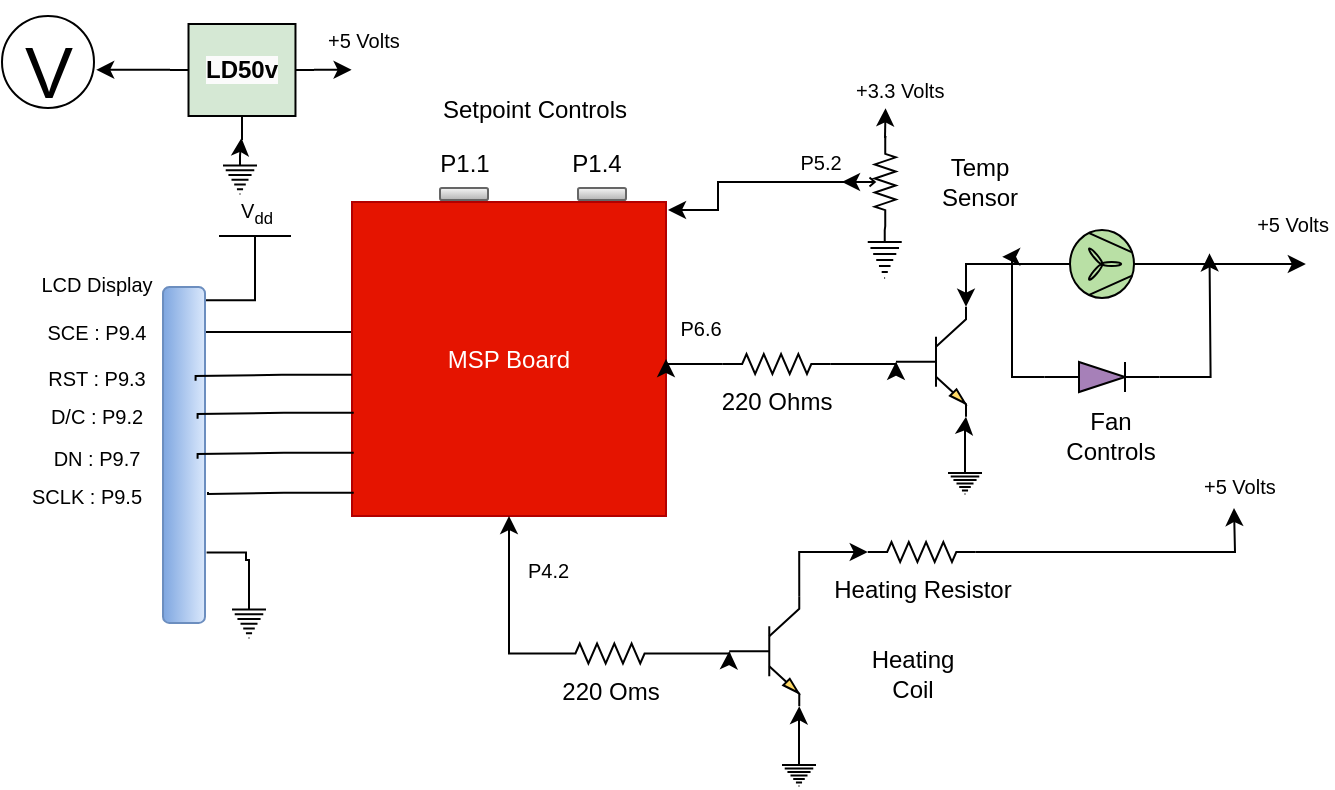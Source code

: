 <mxfile version="20.8.20" type="onedrive"><diagram id="aCQNGbmpIDbcQmdSlRWQ" name="Page-1"><mxGraphModel grid="0" page="1" gridSize="12" guides="1" tooltips="1" connect="1" arrows="1" fold="1" pageScale="1" pageWidth="850" pageHeight="1100" math="0" shadow="0"><root><mxCell id="0"/><mxCell id="1" parent="0"/><mxCell id="9dDSIYy-kxy8Mh8ftrJf-26" style="edgeStyle=orthogonalEdgeStyle;rounded=0;orthogonalLoop=1;jettySize=auto;html=1;exitX=0;exitY=0.25;exitDx=0;exitDy=0;fontSize=10;endArrow=none;endFill=0;startSize=4;endSize=9;entryX=0.173;entryY=0.037;entryDx=0;entryDy=0;entryPerimeter=0;" edge="1" parent="1"><mxGeometry relative="1" as="geometry"><mxPoint x="210.945" y="181.564" as="targetPoint"/><mxPoint x="288" y="183" as="sourcePoint"/><Array as="points"><mxPoint x="288" y="178"/><mxPoint x="211" y="178"/></Array></mxGeometry></mxCell><mxCell id="9dDSIYy-kxy8Mh8ftrJf-1" value="MSP Board" style="whiteSpace=wrap;html=1;aspect=fixed;fillColor=#e51400;fontColor=#ffffff;strokeColor=#B20000;" vertex="1" parent="1"><mxGeometry x="288" y="113" width="157" height="157" as="geometry"/></mxCell><mxCell id="9dDSIYy-kxy8Mh8ftrJf-3" value="" style="rounded=1;whiteSpace=wrap;html=1;rotation=0;fillColor=#f5f5f5;strokeColor=#666666;gradientColor=#b3b3b3;" vertex="1" parent="1"><mxGeometry x="401" y="106" width="24" height="6" as="geometry"/></mxCell><mxCell id="9dDSIYy-kxy8Mh8ftrJf-7" value="P1.1" style="text;html=1;align=center;verticalAlign=middle;resizable=0;points=[];autosize=1;strokeColor=none;fillColor=none;" vertex="1" parent="1"><mxGeometry x="320" y="82" width="48" height="24" as="geometry"/></mxCell><mxCell id="9dDSIYy-kxy8Mh8ftrJf-12" style="edgeStyle=orthogonalEdgeStyle;rounded=0;orthogonalLoop=1;jettySize=auto;html=1;exitX=1;exitY=0.25;exitDx=0;exitDy=0;exitPerimeter=0;entryX=0.5;entryY=0;entryDx=0;entryDy=0;entryPerimeter=0;endArrow=none;endFill=0;" edge="1" parent="1" source="9dDSIYy-kxy8Mh8ftrJf-8" target="9dDSIYy-kxy8Mh8ftrJf-11"><mxGeometry relative="1" as="geometry"/></mxCell><mxCell id="9dDSIYy-kxy8Mh8ftrJf-17" style="edgeStyle=orthogonalEdgeStyle;rounded=0;orthogonalLoop=1;jettySize=auto;html=1;exitX=0.5;exitY=1;exitDx=0;exitDy=0;exitPerimeter=0;entryX=0.988;entryY=0.932;entryDx=0;entryDy=0;entryPerimeter=0;fontSize=10;" edge="1" parent="1" source="9dDSIYy-kxy8Mh8ftrJf-8"><mxGeometry relative="1" as="geometry"><mxPoint x="533.01" y="102.46" as="targetPoint"/></mxGeometry></mxCell><mxCell id="9dDSIYy-kxy8Mh8ftrJf-18" value="P5.2" style="edgeLabel;html=1;align=center;verticalAlign=middle;resizable=0;points=[];fontSize=10;" connectable="0" vertex="1" parent="9dDSIYy-kxy8Mh8ftrJf-17"><mxGeometry x="0.167" y="-1" relative="1" as="geometry"><mxPoint x="-14" y="-9" as="offset"/></mxGeometry></mxCell><mxCell id="3wpIOFurlPbXAWfSTy9Y-5" value="" style="edgeStyle=orthogonalEdgeStyle;rounded=0;orthogonalLoop=1;jettySize=auto;html=1;" edge="1" parent="1" source="9dDSIYy-kxy8Mh8ftrJf-8"><mxGeometry relative="1" as="geometry"><mxPoint x="446" y="117" as="targetPoint"/><Array as="points"><mxPoint x="471" y="103"/><mxPoint x="471" y="117"/><mxPoint x="446" y="117"/></Array></mxGeometry></mxCell><mxCell id="9dDSIYy-kxy8Mh8ftrJf-8" value="" style="pointerEvents=1;verticalLabelPosition=bottom;shadow=0;dashed=0;align=center;html=1;verticalAlign=top;shape=mxgraph.electrical.resistors.potentiometer_2;rotation=90;" vertex="1" parent="1"><mxGeometry x="527.37" y="92.5" width="44" height="21" as="geometry"/></mxCell><mxCell id="9dDSIYy-kxy8Mh8ftrJf-11" value="" style="pointerEvents=1;verticalLabelPosition=bottom;shadow=0;dashed=0;align=center;html=1;verticalAlign=top;shape=mxgraph.electrical.signal_sources.protective_earth;" vertex="1" parent="1"><mxGeometry x="545.87" y="127" width="17" height="24" as="geometry"/></mxCell><mxCell id="9dDSIYy-kxy8Mh8ftrJf-21" style="edgeStyle=orthogonalEdgeStyle;rounded=0;orthogonalLoop=1;jettySize=auto;html=1;exitX=0.5;exitY=0;exitDx=0;exitDy=0;exitPerimeter=0;entryX=0;entryY=0.25;entryDx=0;entryDy=0;entryPerimeter=0;fontSize=10;endArrow=none;endFill=0;" edge="1" parent="1" target="9dDSIYy-kxy8Mh8ftrJf-8"><mxGeometry relative="1" as="geometry"><mxPoint x="554.87" y="80" as="sourcePoint"/></mxGeometry></mxCell><mxCell id="9dDSIYy-kxy8Mh8ftrJf-24" value="" style="rounded=1;whiteSpace=wrap;html=1;fontSize=10;rotation=90;fillColor=#dae8fc;gradientColor=#7ea6e0;strokeColor=#6c8ebf;" vertex="1" parent="1"><mxGeometry x="120" y="229" width="168" height="21" as="geometry"/></mxCell><mxCell id="9dDSIYy-kxy8Mh8ftrJf-25" value="LCD Display" style="text;html=1;align=center;verticalAlign=middle;resizable=0;points=[];autosize=1;strokeColor=none;fillColor=none;fontSize=10;" vertex="1" parent="1"><mxGeometry x="118" y="142" width="84" height="24" as="geometry"/></mxCell><mxCell id="9dDSIYy-kxy8Mh8ftrJf-27" style="edgeStyle=orthogonalEdgeStyle;rounded=0;orthogonalLoop=1;jettySize=auto;html=1;exitX=-0.029;exitY=0.494;exitDx=0;exitDy=0;fontSize=10;endArrow=none;endFill=0;startSize=4;endSize=9;exitPerimeter=0;entryX=0.374;entryY=0.114;entryDx=0;entryDy=0;entryPerimeter=0;" edge="1" parent="1"><mxGeometry relative="1" as="geometry"><mxPoint x="209.79" y="202.332" as="targetPoint"/><mxPoint x="287.868" y="199.352" as="sourcePoint"/><Array as="points"><mxPoint x="253" y="199"/><mxPoint x="210" y="200"/></Array></mxGeometry></mxCell><mxCell id="9dDSIYy-kxy8Mh8ftrJf-28" style="edgeStyle=orthogonalEdgeStyle;rounded=0;orthogonalLoop=1;jettySize=auto;html=1;exitX=-0.029;exitY=0.494;exitDx=0;exitDy=0;fontSize=10;endArrow=none;endFill=0;startSize=4;endSize=9;exitPerimeter=0;entryX=0.374;entryY=0.114;entryDx=0;entryDy=0;entryPerimeter=0;" edge="1" parent="1"><mxGeometry relative="1" as="geometry"><mxPoint x="210.79" y="221.332" as="targetPoint"/><mxPoint x="288.868" y="218.352" as="sourcePoint"/><Array as="points"><mxPoint x="254" y="218"/><mxPoint x="211" y="219"/></Array></mxGeometry></mxCell><mxCell id="9dDSIYy-kxy8Mh8ftrJf-29" style="edgeStyle=orthogonalEdgeStyle;rounded=0;orthogonalLoop=1;jettySize=auto;html=1;exitX=-0.029;exitY=0.494;exitDx=0;exitDy=0;fontSize=10;endArrow=none;endFill=0;startSize=4;endSize=9;exitPerimeter=0;entryX=0.374;entryY=0.114;entryDx=0;entryDy=0;entryPerimeter=0;" edge="1" parent="1"><mxGeometry relative="1" as="geometry"><mxPoint x="210.79" y="241.332" as="targetPoint"/><mxPoint x="288.868" y="238.352" as="sourcePoint"/><Array as="points"><mxPoint x="254" y="238"/><mxPoint x="211" y="239"/></Array></mxGeometry></mxCell><mxCell id="9dDSIYy-kxy8Mh8ftrJf-30" style="edgeStyle=orthogonalEdgeStyle;rounded=0;orthogonalLoop=1;jettySize=auto;html=1;exitX=-0.029;exitY=0.494;exitDx=0;exitDy=0;fontSize=10;endArrow=none;endFill=0;startSize=4;endSize=9;exitPerimeter=0;" edge="1" parent="1"><mxGeometry relative="1" as="geometry"><mxPoint x="216" y="258" as="targetPoint"/><mxPoint x="288.868" y="258.352" as="sourcePoint"/><Array as="points"><mxPoint x="254" y="258"/><mxPoint x="211" y="259"/></Array></mxGeometry></mxCell><mxCell id="9dDSIYy-kxy8Mh8ftrJf-33" style="edgeStyle=orthogonalEdgeStyle;rounded=0;orthogonalLoop=1;jettySize=auto;html=1;entryX=0.79;entryY=-0.038;entryDx=0;entryDy=0;entryPerimeter=0;fontSize=10;endArrow=none;endFill=0;startSize=4;endSize=9;" edge="1" parent="1" source="9dDSIYy-kxy8Mh8ftrJf-31" target="9dDSIYy-kxy8Mh8ftrJf-24"><mxGeometry relative="1" as="geometry"><Array as="points"><mxPoint x="236" y="292"/><mxPoint x="235" y="292"/><mxPoint x="235" y="288"/></Array></mxGeometry></mxCell><mxCell id="9dDSIYy-kxy8Mh8ftrJf-31" value="" style="pointerEvents=1;verticalLabelPosition=bottom;shadow=0;dashed=0;align=center;html=1;verticalAlign=top;shape=mxgraph.electrical.signal_sources.protective_earth;" vertex="1" parent="1"><mxGeometry x="228" y="312" width="17" height="19" as="geometry"/></mxCell><mxCell id="9dDSIYy-kxy8Mh8ftrJf-35" style="edgeStyle=orthogonalEdgeStyle;rounded=0;orthogonalLoop=1;jettySize=auto;html=1;exitX=0.5;exitY=0;exitDx=0;exitDy=0;exitPerimeter=0;entryX=0.105;entryY=-0.024;entryDx=0;entryDy=0;entryPerimeter=0;fontSize=10;endArrow=none;endFill=0;startSize=4;endSize=9;" edge="1" parent="1"><mxGeometry relative="1" as="geometry"><mxPoint x="239.5" y="131" as="sourcePoint"/><mxPoint x="215.004" y="162.14" as="targetPoint"/><Array as="points"><mxPoint x="240" y="131"/><mxPoint x="240" y="162"/></Array></mxGeometry></mxCell><mxCell id="9dDSIYy-kxy8Mh8ftrJf-34" value="&lt;font style=&quot;font-size: 10px;&quot;&gt;V&lt;sub&gt;dd&lt;/sub&gt;&lt;/font&gt;" style="verticalLabelPosition=top;verticalAlign=bottom;shape=mxgraph.electrical.signal_sources.vdd;shadow=0;dashed=0;align=center;strokeWidth=1;fontSize=24;html=1;flipV=1;rotation=0;" vertex="1" parent="1"><mxGeometry x="221.5" y="130" width="36" height="12" as="geometry"/></mxCell><mxCell id="9dDSIYy-kxy8Mh8ftrJf-36" value="SCE : P9.4" style="text;html=1;align=center;verticalAlign=middle;resizable=0;points=[];autosize=1;strokeColor=none;fillColor=none;fontSize=10;" vertex="1" parent="1"><mxGeometry x="124" y="166" width="72" height="24" as="geometry"/></mxCell><mxCell id="9dDSIYy-kxy8Mh8ftrJf-38" value="RST : P9.3" style="text;html=1;align=center;verticalAlign=middle;resizable=0;points=[];autosize=1;strokeColor=none;fillColor=none;fontSize=10;" vertex="1" parent="1"><mxGeometry x="124" y="189" width="72" height="24" as="geometry"/></mxCell><mxCell id="9dDSIYy-kxy8Mh8ftrJf-40" value="D/C : P9.2" style="text;html=1;align=center;verticalAlign=middle;resizable=0;points=[];autosize=1;strokeColor=none;fillColor=none;fontSize=10;" vertex="1" parent="1"><mxGeometry x="124" y="208" width="72" height="24" as="geometry"/></mxCell><mxCell id="9dDSIYy-kxy8Mh8ftrJf-41" value="DN : P9.7" style="text;html=1;align=center;verticalAlign=middle;resizable=0;points=[];autosize=1;strokeColor=none;fillColor=none;fontSize=10;" vertex="1" parent="1"><mxGeometry x="124" y="229" width="72" height="24" as="geometry"/></mxCell><mxCell id="9dDSIYy-kxy8Mh8ftrJf-42" value="SCLK : P9.5" style="text;html=1;align=center;verticalAlign=middle;resizable=0;points=[];autosize=1;strokeColor=none;fillColor=none;fontSize=10;" vertex="1" parent="1"><mxGeometry x="113" y="248" width="84" height="24" as="geometry"/></mxCell><mxCell id="3wpIOFurlPbXAWfSTy9Y-2" value="" style="rounded=1;whiteSpace=wrap;html=1;rotation=0;fillColor=#f5f5f5;strokeColor=#666666;gradientColor=#b3b3b3;" vertex="1" parent="1"><mxGeometry x="332" y="106" width="24" height="6" as="geometry"/></mxCell><mxCell id="3wpIOFurlPbXAWfSTy9Y-3" value="P1.4" style="text;html=1;align=center;verticalAlign=middle;resizable=0;points=[];autosize=1;strokeColor=none;fillColor=none;" vertex="1" parent="1"><mxGeometry x="388" y="81" width="43" height="26" as="geometry"/></mxCell><mxCell id="3wpIOFurlPbXAWfSTy9Y-16" value="Setpoint Controls" style="text;html=1;strokeColor=none;fillColor=none;align=center;verticalAlign=middle;whiteSpace=wrap;rounded=0;" vertex="1" parent="1"><mxGeometry x="320" y="52" width="119" height="30" as="geometry"/></mxCell><mxCell id="3wpIOFurlPbXAWfSTy9Y-23" value="Heating Coil" style="text;html=1;strokeColor=none;fillColor=none;align=center;verticalAlign=middle;whiteSpace=wrap;rounded=0;" vertex="1" parent="1"><mxGeometry x="540.5" y="333.75" width="54.5" height="30" as="geometry"/></mxCell><mxCell id="3wpIOFurlPbXAWfSTy9Y-25" value="Temp Sensor" style="text;html=1;strokeColor=none;fillColor=none;align=center;verticalAlign=middle;whiteSpace=wrap;rounded=0;" vertex="1" parent="1"><mxGeometry x="569.87" y="88" width="64.13" height="30" as="geometry"/></mxCell><mxCell id="3wpIOFurlPbXAWfSTy9Y-45" style="edgeStyle=orthogonalEdgeStyle;rounded=0;orthogonalLoop=1;jettySize=auto;html=1;exitX=1;exitY=0.5;exitDx=0;exitDy=0;exitPerimeter=0;entryX=0;entryY=0.5;entryDx=0;entryDy=0;entryPerimeter=0;" edge="1" parent="1" source="3wpIOFurlPbXAWfSTy9Y-39" target="3wpIOFurlPbXAWfSTy9Y-40"><mxGeometry relative="1" as="geometry"/></mxCell><mxCell id="3wpIOFurlPbXAWfSTy9Y-46" style="edgeStyle=orthogonalEdgeStyle;rounded=0;orthogonalLoop=1;jettySize=auto;html=1;exitX=0;exitY=0.5;exitDx=0;exitDy=0;exitPerimeter=0;entryX=1;entryY=0.5;entryDx=0;entryDy=0;" edge="1" parent="1" source="3wpIOFurlPbXAWfSTy9Y-39" target="9dDSIYy-kxy8Mh8ftrJf-1"><mxGeometry relative="1" as="geometry"/></mxCell><mxCell id="3wpIOFurlPbXAWfSTy9Y-39" value="220 Ohms&lt;br&gt;" style="pointerEvents=1;verticalLabelPosition=bottom;shadow=0;dashed=0;align=center;html=1;verticalAlign=top;shape=mxgraph.electrical.resistors.resistor_2;fillColor=#FFD966;" vertex="1" parent="1"><mxGeometry x="473.37" y="189" width="54" height="10" as="geometry"/></mxCell><mxCell id="3wpIOFurlPbXAWfSTy9Y-40" value="" style="verticalLabelPosition=bottom;shadow=0;dashed=0;align=center;html=1;verticalAlign=top;shape=mxgraph.electrical.transistors.npn_transistor_5;fillColor=#FFD966;" vertex="1" parent="1"><mxGeometry x="560" y="164.75" width="35" height="56.25" as="geometry"/></mxCell><mxCell id="3wpIOFurlPbXAWfSTy9Y-43" style="edgeStyle=orthogonalEdgeStyle;rounded=0;orthogonalLoop=1;jettySize=auto;html=1;entryX=1;entryY=1;entryDx=0;entryDy=0;entryPerimeter=0;" edge="1" parent="1" source="3wpIOFurlPbXAWfSTy9Y-41" target="3wpIOFurlPbXAWfSTy9Y-40"><mxGeometry relative="1" as="geometry"/></mxCell><mxCell id="3wpIOFurlPbXAWfSTy9Y-41" value="" style="pointerEvents=1;verticalLabelPosition=bottom;shadow=0;dashed=0;align=center;html=1;verticalAlign=top;shape=mxgraph.electrical.signal_sources.protective_earth;" vertex="1" parent="1"><mxGeometry x="586" y="245" width="17" height="14" as="geometry"/></mxCell><mxCell id="3wpIOFurlPbXAWfSTy9Y-48" value="P6.6" style="edgeLabel;html=1;align=center;verticalAlign=middle;resizable=0;points=[];fontSize=10;" connectable="0" vertex="1" parent="1"><mxGeometry x="467.004" y="176.001" as="geometry"><mxPoint x="-5" as="offset"/></mxGeometry></mxCell><mxCell id="3wpIOFurlPbXAWfSTy9Y-57" style="edgeStyle=orthogonalEdgeStyle;rounded=0;orthogonalLoop=1;jettySize=auto;html=1;exitX=0;exitY=0.5;exitDx=0;exitDy=0;exitPerimeter=0;" edge="1" parent="1" source="3wpIOFurlPbXAWfSTy9Y-49"><mxGeometry relative="1" as="geometry"><mxPoint x="613.097" y="140.409" as="targetPoint"/><Array as="points"><mxPoint x="618" y="201"/><mxPoint x="618" y="140"/></Array></mxGeometry></mxCell><mxCell id="3wpIOFurlPbXAWfSTy9Y-58" style="edgeStyle=orthogonalEdgeStyle;rounded=0;orthogonalLoop=1;jettySize=auto;html=1;exitX=1;exitY=0.5;exitDx=0;exitDy=0;exitPerimeter=0;" edge="1" parent="1" source="3wpIOFurlPbXAWfSTy9Y-49"><mxGeometry relative="1" as="geometry"><mxPoint x="716.753" y="138.688" as="targetPoint"/></mxGeometry></mxCell><mxCell id="3wpIOFurlPbXAWfSTy9Y-49" value="" style="pointerEvents=1;fillColor=#A680B8;verticalLabelPosition=bottom;shadow=0;dashed=0;align=center;html=1;verticalAlign=top;shape=mxgraph.electrical.diodes.diode;rotation=0;" vertex="1" parent="1"><mxGeometry x="634.25" y="193" width="57.5" height="15" as="geometry"/></mxCell><mxCell id="3wpIOFurlPbXAWfSTy9Y-53" style="edgeStyle=orthogonalEdgeStyle;rounded=0;orthogonalLoop=1;jettySize=auto;html=1;entryX=1;entryY=0;entryDx=0;entryDy=0;entryPerimeter=0;" edge="1" parent="1" source="3wpIOFurlPbXAWfSTy9Y-50" target="3wpIOFurlPbXAWfSTy9Y-40"><mxGeometry relative="1" as="geometry"/></mxCell><mxCell id="3wpIOFurlPbXAWfSTy9Y-59" style="edgeStyle=orthogonalEdgeStyle;rounded=0;orthogonalLoop=1;jettySize=auto;html=1;" edge="1" parent="1" source="3wpIOFurlPbXAWfSTy9Y-50"><mxGeometry relative="1" as="geometry"><mxPoint x="764.925" y="144.0" as="targetPoint"/></mxGeometry></mxCell><mxCell id="3wpIOFurlPbXAWfSTy9Y-50" value="" style="verticalLabelPosition=bottom;outlineConnect=0;align=center;dashed=0;html=1;verticalAlign=top;shape=mxgraph.pid2misc.fan;fanType=common;fillColor=#B9E0A5;" vertex="1" parent="1"><mxGeometry x="647" y="127" width="32" height="34" as="geometry"/></mxCell><mxCell id="3wpIOFurlPbXAWfSTy9Y-62" value="+5 Volts" style="edgeLabel;html=1;align=center;verticalAlign=middle;resizable=0;points=[];fontSize=10;" connectable="0" vertex="1" parent="1"><mxGeometry x="519.004" y="94.001" as="geometry"><mxPoint x="239" y="30" as="offset"/></mxGeometry></mxCell><mxCell id="3wpIOFurlPbXAWfSTy9Y-63" value="Fan Controls" style="text;html=1;strokeColor=none;fillColor=none;align=center;verticalAlign=middle;whiteSpace=wrap;rounded=0;" vertex="1" parent="1"><mxGeometry x="640" y="215" width="54.5" height="30" as="geometry"/></mxCell><mxCell id="BrVHGCQOQX4NzuVTqX54-1" style="edgeStyle=orthogonalEdgeStyle;rounded=0;orthogonalLoop=1;jettySize=auto;html=1;exitX=1;exitY=0.5;exitDx=0;exitDy=0;exitPerimeter=0;entryX=0;entryY=0.5;entryDx=0;entryDy=0;entryPerimeter=0;" edge="1" parent="1" source="BrVHGCQOQX4NzuVTqX54-2" target="BrVHGCQOQX4NzuVTqX54-3"><mxGeometry relative="1" as="geometry"/></mxCell><mxCell id="BrVHGCQOQX4NzuVTqX54-7" style="edgeStyle=orthogonalEdgeStyle;rounded=0;orthogonalLoop=1;jettySize=auto;html=1;exitX=0;exitY=0.5;exitDx=0;exitDy=0;exitPerimeter=0;" edge="1" parent="1" source="BrVHGCQOQX4NzuVTqX54-2" target="9dDSIYy-kxy8Mh8ftrJf-1"><mxGeometry relative="1" as="geometry"/></mxCell><mxCell id="BrVHGCQOQX4NzuVTqX54-2" value="220 Oms" style="pointerEvents=1;verticalLabelPosition=bottom;shadow=0;dashed=0;align=center;html=1;verticalAlign=top;shape=mxgraph.electrical.resistors.resistor_2;fillColor=#FFD966;" vertex="1" parent="1"><mxGeometry x="390" y="333.75" width="54" height="10" as="geometry"/></mxCell><mxCell id="BrVHGCQOQX4NzuVTqX54-11" style="edgeStyle=orthogonalEdgeStyle;rounded=0;orthogonalLoop=1;jettySize=auto;html=1;exitX=1;exitY=0;exitDx=0;exitDy=0;exitPerimeter=0;entryX=0;entryY=0.5;entryDx=0;entryDy=0;entryPerimeter=0;" edge="1" parent="1" source="BrVHGCQOQX4NzuVTqX54-3" target="BrVHGCQOQX4NzuVTqX54-9"><mxGeometry relative="1" as="geometry"/></mxCell><mxCell id="BrVHGCQOQX4NzuVTqX54-3" value="" style="verticalLabelPosition=bottom;shadow=0;dashed=0;align=center;html=1;verticalAlign=top;shape=mxgraph.electrical.transistors.npn_transistor_5;fillColor=#FFD966;" vertex="1" parent="1"><mxGeometry x="476.63" y="309.5" width="35" height="56.25" as="geometry"/></mxCell><mxCell id="BrVHGCQOQX4NzuVTqX54-4" style="edgeStyle=orthogonalEdgeStyle;rounded=0;orthogonalLoop=1;jettySize=auto;html=1;entryX=1;entryY=1;entryDx=0;entryDy=0;entryPerimeter=0;startArrow=none;" edge="1" parent="1" source="BrVHGCQOQX4NzuVTqX54-5" target="BrVHGCQOQX4NzuVTqX54-3"><mxGeometry relative="1" as="geometry"><mxPoint x="511.63" y="389.75" as="sourcePoint"/></mxGeometry></mxCell><mxCell id="BrVHGCQOQX4NzuVTqX54-5" value="" style="pointerEvents=1;verticalLabelPosition=bottom;shadow=0;dashed=0;align=center;html=1;verticalAlign=top;shape=mxgraph.electrical.signal_sources.protective_earth;" vertex="1" parent="1"><mxGeometry x="503" y="391" width="17" height="14" as="geometry"/></mxCell><mxCell id="BrVHGCQOQX4NzuVTqX54-12" style="edgeStyle=orthogonalEdgeStyle;rounded=0;orthogonalLoop=1;jettySize=auto;html=1;exitX=1;exitY=0.5;exitDx=0;exitDy=0;exitPerimeter=0;entryX=0.5;entryY=0;entryDx=0;entryDy=0;entryPerimeter=0;" edge="1" parent="1" source="BrVHGCQOQX4NzuVTqX54-9"><mxGeometry relative="1" as="geometry"><mxPoint x="729.0" y="266.0" as="targetPoint"/></mxGeometry></mxCell><mxCell id="BrVHGCQOQX4NzuVTqX54-9" value="Heating Resistor" style="pointerEvents=1;verticalLabelPosition=bottom;shadow=0;dashed=0;align=center;html=1;verticalAlign=top;shape=mxgraph.electrical.resistors.resistor_2;fillColor=#FFD966;rotation=0;" vertex="1" parent="1"><mxGeometry x="545.87" y="283" width="54" height="10" as="geometry"/></mxCell><mxCell id="BrVHGCQOQX4NzuVTqX54-16" value="&lt;span style=&quot;color: rgb(0, 0, 0); font-family: Helvetica; font-size: 10px; font-style: normal; font-variant-ligatures: normal; font-variant-caps: normal; font-weight: 400; letter-spacing: normal; orphans: 2; text-align: center; text-indent: 0px; text-transform: none; widows: 2; word-spacing: 0px; -webkit-text-stroke-width: 0px; background-color: rgb(255, 255, 255); text-decoration-thickness: initial; text-decoration-style: initial; text-decoration-color: initial; float: none; display: inline !important;&quot;&gt;P4.2&lt;/span&gt;" style="text;whiteSpace=wrap;html=1;" vertex="1" parent="1"><mxGeometry x="374.003" y="283.004" width="51" height="38" as="geometry"/></mxCell><mxCell id="BrVHGCQOQX4NzuVTqX54-22" value="&lt;span style=&quot;color: rgb(0, 0, 0); font-family: Helvetica; font-size: 10px; font-style: normal; font-variant-ligatures: normal; font-variant-caps: normal; font-weight: 400; letter-spacing: normal; orphans: 2; text-align: center; text-indent: 0px; text-transform: none; widows: 2; word-spacing: 0px; -webkit-text-stroke-width: 0px; background-color: rgb(255, 255, 255); text-decoration-thickness: initial; text-decoration-style: initial; text-decoration-color: initial; float: none; display: inline !important;&quot;&gt;+5 Volts&lt;/span&gt;" style="text;whiteSpace=wrap;html=1;" vertex="1" parent="1"><mxGeometry x="712.001" y="240.999" width="66" height="38" as="geometry"/></mxCell><mxCell id="BrVHGCQOQX4NzuVTqX54-23" value="&lt;span style=&quot;color: rgb(0, 0, 0); font-family: Helvetica; font-size: 10px; font-style: normal; font-variant-ligatures: normal; font-variant-caps: normal; font-weight: 400; letter-spacing: normal; orphans: 2; text-align: center; text-indent: 0px; text-transform: none; widows: 2; word-spacing: 0px; -webkit-text-stroke-width: 0px; background-color: rgb(255, 255, 255); text-decoration-thickness: initial; text-decoration-style: initial; text-decoration-color: initial; float: none; display: inline !important;&quot;&gt;+3.3 Volts&lt;/span&gt;" style="text;whiteSpace=wrap;html=1;" vertex="1" parent="1"><mxGeometry x="537.997" y="43.003" width="66" height="38" as="geometry"/></mxCell><mxCell id="BrVHGCQOQX4NzuVTqX54-24" style="edgeStyle=orthogonalEdgeStyle;rounded=0;orthogonalLoop=1;jettySize=auto;html=1;exitX=0.25;exitY=1;exitDx=0;exitDy=0;entryX=0.254;entryY=0.609;entryDx=0;entryDy=0;entryPerimeter=0;" edge="1" parent="1" source="BrVHGCQOQX4NzuVTqX54-23" target="BrVHGCQOQX4NzuVTqX54-23"><mxGeometry relative="1" as="geometry"/></mxCell><mxCell id="BrVHGCQOQX4NzuVTqX54-25" value="&lt;font style=&quot;font-size: 36px;&quot;&gt;V&lt;/font&gt;" style="verticalLabelPosition=middle;shadow=0;dashed=0;align=center;html=1;verticalAlign=middle;strokeWidth=1;shape=ellipse;aspect=fixed;fontSize=50;fillColor=#FFFFFF;" vertex="1" parent="1"><mxGeometry x="113" y="20" width="46" height="46" as="geometry"/></mxCell><mxCell id="BrVHGCQOQX4NzuVTqX54-27" style="edgeStyle=orthogonalEdgeStyle;rounded=0;orthogonalLoop=1;jettySize=auto;html=1;exitX=0;exitY=0.395;exitDx=0;exitDy=0;exitPerimeter=0;fontSize=36;" edge="1" parent="1" source="BrVHGCQOQX4NzuVTqX54-26"><mxGeometry relative="1" as="geometry"><mxPoint x="160.128" y="46" as="targetPoint"/></mxGeometry></mxCell><mxCell id="BrVHGCQOQX4NzuVTqX54-35" style="edgeStyle=orthogonalEdgeStyle;rounded=0;orthogonalLoop=1;jettySize=auto;html=1;exitX=1;exitY=0.395;exitDx=0;exitDy=0;exitPerimeter=0;fontSize=18;" edge="1" parent="1" source="BrVHGCQOQX4NzuVTqX54-26"><mxGeometry relative="1" as="geometry"><mxPoint x="287.849" y="46.727" as="targetPoint"/></mxGeometry></mxCell><mxCell id="BrVHGCQOQX4NzuVTqX54-26" value="&lt;font style=&quot;font-size: 18px;&quot;&gt;&lt;br&gt;&lt;/font&gt;" style="verticalLabelPosition=bottom;shadow=0;dashed=0;align=center;html=1;verticalAlign=top;shape=mxgraph.electrical.abstract.voltage_regulator;fontSize=36;fillColor=#D5E8D4;" vertex="1" parent="1"><mxGeometry x="197" y="24" width="72" height="58" as="geometry"/></mxCell><mxCell id="BrVHGCQOQX4NzuVTqX54-29" value="&lt;span style=&quot;color: rgb(0, 0, 0); font-family: Helvetica; font-size: 12px; font-style: normal; font-variant-ligatures: normal; font-variant-caps: normal; letter-spacing: normal; orphans: 2; text-align: center; text-indent: 0px; text-transform: none; widows: 2; word-spacing: 0px; -webkit-text-stroke-width: 0px; background-color: rgb(251, 251, 251); text-decoration-thickness: initial; text-decoration-style: initial; text-decoration-color: initial; float: none; display: inline !important;&quot;&gt;&lt;b&gt;LD50v&lt;br&gt;&lt;/b&gt;&lt;br&gt;&lt;/span&gt;" style="text;whiteSpace=wrap;html=1;fontSize=18;" vertex="1" parent="1"><mxGeometry x="213" y="28" width="44" height="46" as="geometry"/></mxCell><mxCell id="BrVHGCQOQX4NzuVTqX54-31" style="edgeStyle=orthogonalEdgeStyle;rounded=0;orthogonalLoop=1;jettySize=auto;html=1;exitX=0.5;exitY=0;exitDx=0;exitDy=0;exitPerimeter=0;entryX=0.448;entryY=1.152;entryDx=0;entryDy=0;entryPerimeter=0;fontSize=18;" edge="1" parent="1" source="BrVHGCQOQX4NzuVTqX54-30" target="BrVHGCQOQX4NzuVTqX54-29"><mxGeometry relative="1" as="geometry"/></mxCell><mxCell id="BrVHGCQOQX4NzuVTqX54-30" value="" style="pointerEvents=1;verticalLabelPosition=bottom;shadow=0;dashed=0;align=center;html=1;verticalAlign=top;shape=mxgraph.electrical.signal_sources.protective_earth;" vertex="1" parent="1"><mxGeometry x="223.5" y="90" width="17" height="19" as="geometry"/></mxCell><mxCell id="BrVHGCQOQX4NzuVTqX54-36" value="&lt;span style=&quot;color: rgb(0, 0, 0); font-family: Helvetica; font-size: 10px; font-style: normal; font-variant-ligatures: normal; font-variant-caps: normal; font-weight: 400; letter-spacing: normal; orphans: 2; text-align: center; text-indent: 0px; text-transform: none; widows: 2; word-spacing: 0px; -webkit-text-stroke-width: 0px; background-color: rgb(255, 255, 255); text-decoration-thickness: initial; text-decoration-style: initial; text-decoration-color: initial; float: none; display: inline !important;&quot;&gt;+5 Volts&lt;/span&gt;" style="text;whiteSpace=wrap;html=1;fontSize=18;" vertex="1" parent="1"><mxGeometry x="273.997" y="12.996" width="66" height="46" as="geometry"/></mxCell></root></mxGraphModel></diagram></mxfile>